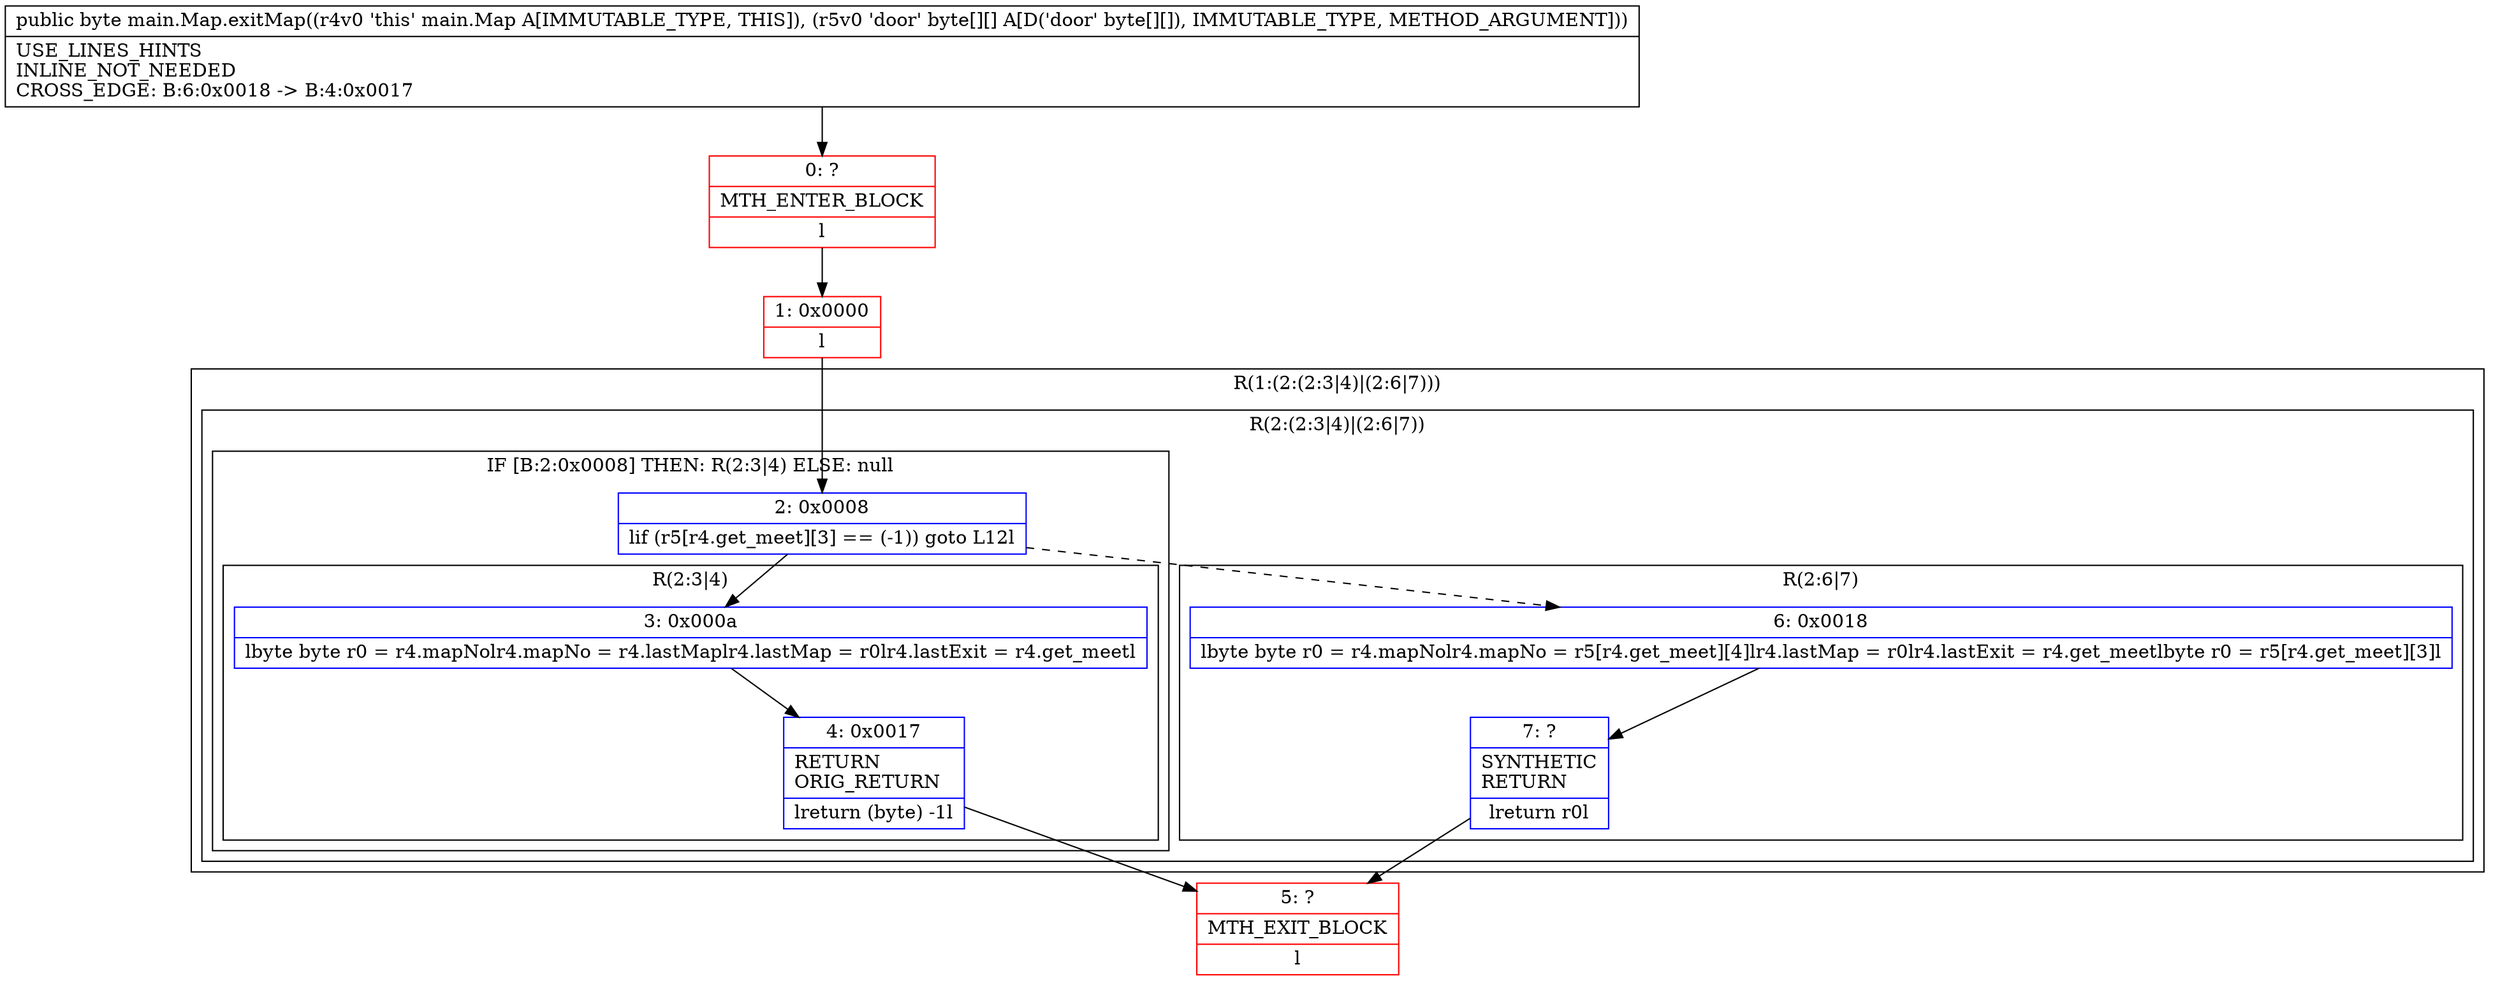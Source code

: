 digraph "CFG formain.Map.exitMap([[B)B" {
subgraph cluster_Region_1024301469 {
label = "R(1:(2:(2:3|4)|(2:6|7)))";
node [shape=record,color=blue];
subgraph cluster_Region_206418386 {
label = "R(2:(2:3|4)|(2:6|7))";
node [shape=record,color=blue];
subgraph cluster_IfRegion_867782764 {
label = "IF [B:2:0x0008] THEN: R(2:3|4) ELSE: null";
node [shape=record,color=blue];
Node_2 [shape=record,label="{2\:\ 0x0008|lif (r5[r4.get_meet][3] == (\-1)) goto L12l}"];
subgraph cluster_Region_1646324148 {
label = "R(2:3|4)";
node [shape=record,color=blue];
Node_3 [shape=record,label="{3\:\ 0x000a|lbyte byte r0 = r4.mapNolr4.mapNo = r4.lastMaplr4.lastMap = r0lr4.lastExit = r4.get_meetl}"];
Node_4 [shape=record,label="{4\:\ 0x0017|RETURN\lORIG_RETURN\l|lreturn (byte) \-1l}"];
}
}
subgraph cluster_Region_1886061079 {
label = "R(2:6|7)";
node [shape=record,color=blue];
Node_6 [shape=record,label="{6\:\ 0x0018|lbyte byte r0 = r4.mapNolr4.mapNo = r5[r4.get_meet][4]lr4.lastMap = r0lr4.lastExit = r4.get_meetlbyte r0 = r5[r4.get_meet][3]l}"];
Node_7 [shape=record,label="{7\:\ ?|SYNTHETIC\lRETURN\l|lreturn r0l}"];
}
}
}
Node_0 [shape=record,color=red,label="{0\:\ ?|MTH_ENTER_BLOCK\l|l}"];
Node_1 [shape=record,color=red,label="{1\:\ 0x0000|l}"];
Node_5 [shape=record,color=red,label="{5\:\ ?|MTH_EXIT_BLOCK\l|l}"];
MethodNode[shape=record,label="{public byte main.Map.exitMap((r4v0 'this' main.Map A[IMMUTABLE_TYPE, THIS]), (r5v0 'door' byte[][] A[D('door' byte[][]), IMMUTABLE_TYPE, METHOD_ARGUMENT]))  | USE_LINES_HINTS\lINLINE_NOT_NEEDED\lCROSS_EDGE: B:6:0x0018 \-\> B:4:0x0017\l}"];
MethodNode -> Node_0;
Node_2 -> Node_3;
Node_2 -> Node_6[style=dashed];
Node_3 -> Node_4;
Node_4 -> Node_5;
Node_6 -> Node_7;
Node_7 -> Node_5;
Node_0 -> Node_1;
Node_1 -> Node_2;
}

